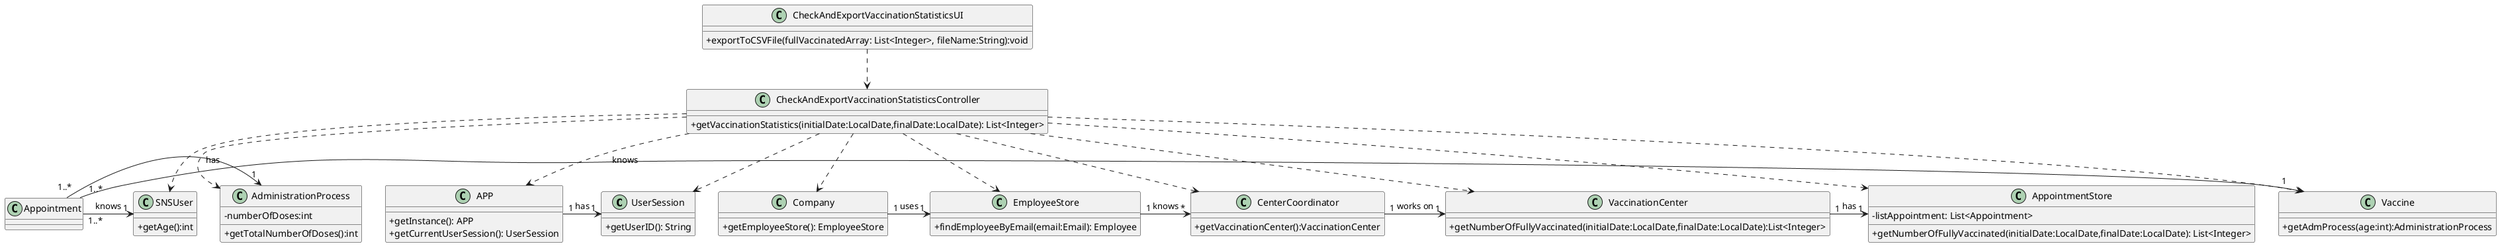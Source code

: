 @startuml
skinparam classAttributeIconSize 0
class UserSession{
  +getUserID(): String
}

class APP {
  +getInstance(): APP
  +getCurrentUserSession(): UserSession
}

class AppointmentStore {
  -listAppointment: List<Appointment>
  +getNumberOfFullyVaccinated(initialDate:LocalDate,finalDate:LocalDate): List<Integer>
}

class Company {
 +getEmployeeStore(): EmployeeStore
}
class EmployeeStore{
+findEmployeeByEmail(email:Email): Employee
}
class VaccinationCenter {
  + getNumberOfFullyVaccinated(initialDate:LocalDate,finalDate:LocalDate):List<Integer>
}
class CenterCoordinator{
+getVaccinationCenter():VaccinationCenter
}

class CheckAndExportVaccinationStatisticsController {
  +getVaccinationStatistics(initialDate:LocalDate,finalDate:LocalDate): List<Integer>
}

class CheckAndExportVaccinationStatisticsUI {
+ exportToCSVFile(fullVaccinatedArray: List<Integer>, fileName:String):void
}
class SNSUser{
+getAge():int
}
class Appointment{}
class AdministrationProcess{
-numberOfDoses:int
+getTotalNumberOfDoses():int
}

class Vaccine{
+getAdmProcess(age:int):AdministrationProcess
}


CheckAndExportVaccinationStatisticsUI ..> CheckAndExportVaccinationStatisticsController
CheckAndExportVaccinationStatisticsController ..> VaccinationCenter
CheckAndExportVaccinationStatisticsController ..> AppointmentStore
Appointment "1..*" -> "1" SNSUser: knows
CheckAndExportVaccinationStatisticsController ..> APP
CheckAndExportVaccinationStatisticsController ..> Company
CheckAndExportVaccinationStatisticsController ..> EmployeeStore
CheckAndExportVaccinationStatisticsController ..> CenterCoordinator
CheckAndExportVaccinationStatisticsController ..> UserSession
CheckAndExportVaccinationStatisticsController ..> SNSUser
CheckAndExportVaccinationStatisticsController ..> AdministrationProcess
CheckAndExportVaccinationStatisticsController ..> Vaccine
Appointment "1..*" -> "1" AdministrationProcess: has
APP "1" -> "1" UserSession: has
Company "1" ->  "1" EmployeeStore: uses
EmployeeStore "1" -> "*" CenterCoordinator: knows
CenterCoordinator "1" -> "1" VaccinationCenter: works on

VaccinationCenter "1" ->  "1" AppointmentStore: has

Appointment "1..*" -> "1" Vaccine: knows


@enduml
